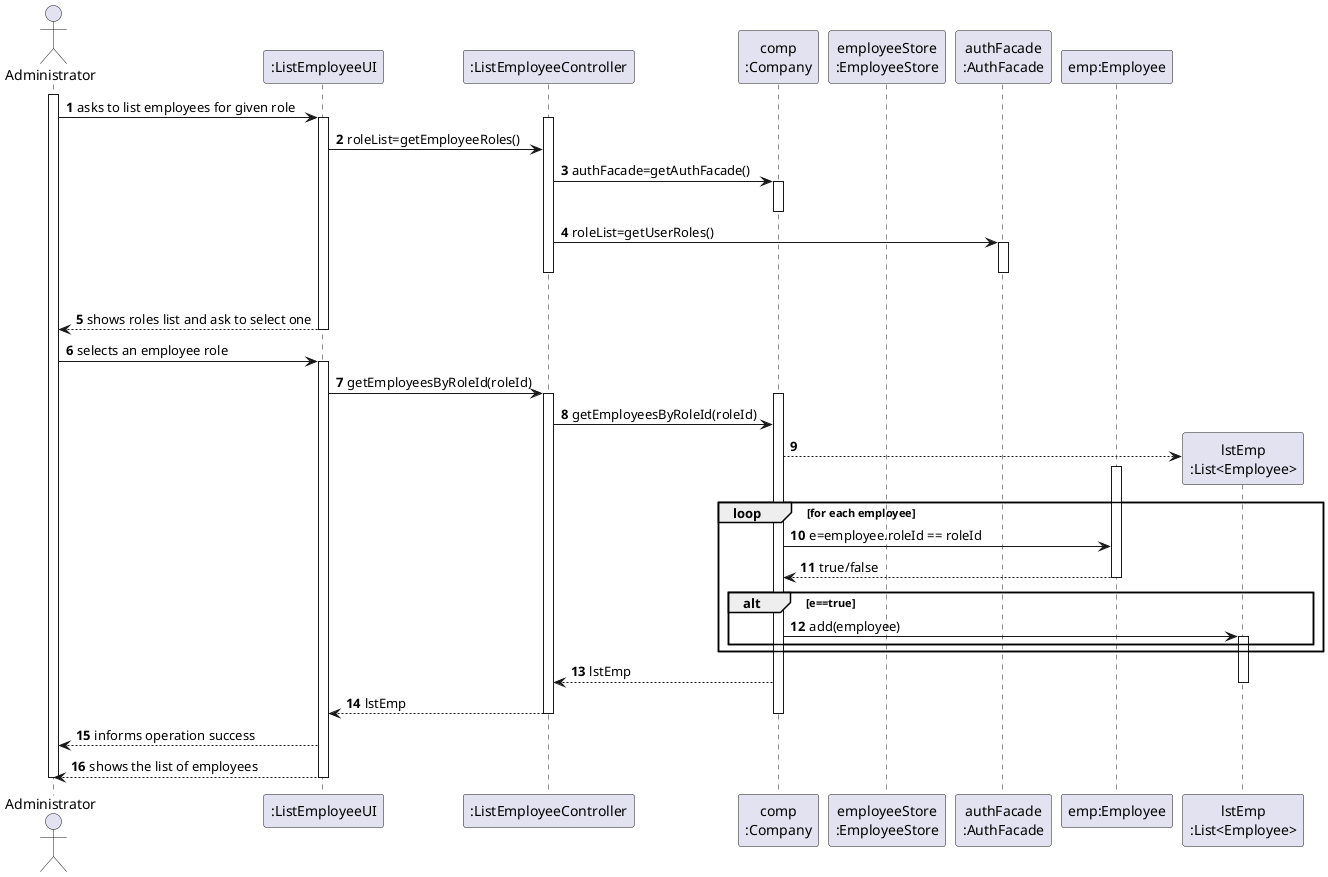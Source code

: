 @startuml
autonumber
'hide footbox
actor "Administrator" as ADM

participant ":ListEmployeeUI" as UI
participant ":ListEmployeeController" as CTRL
participant "comp\n:Company" as COMP
participant "employeeStore\n:EmployeeStore" as EMPS
participant "authFacade\n:AuthFacade" as AUTH
participant "emp:Employee" as EMP

activate ADM
ADM -> UI : asks to list employees for given role
activate UI
activate CTRL
UI -> CTRL : roleList=getEmployeeRoles()
CTRL -> COMP : authFacade=getAuthFacade()
activate COMP
deactivate COMP

CTRL -> AUTH : roleList=getUserRoles()
activate AUTH
|||
deactivate AUTH
deactivate CTRL

UI --> ADM : shows roles list and ask to select one
deactivate UI

ADM -> UI : selects an employee role
activate UI

UI -> CTRL : getEmployeesByRoleId(roleId)
activate CTRL

activate COMP
CTRL -> COMP: getEmployeesByRoleId(roleId)
create "lstEmp\n:List<Employee>" as LST
COMP --> LST

loop for each employee
  activate EMP
    COMP -> EMP: e=employee.roleId == roleId
    EMP --> COMP: true/false
  deactivate EMP
    alt e==true
        COMP -> LST: add(employee)
      activate LST
    end
end

COMP --> CTRL: lstEmp
deactivate LST
CTRL --> UI: lstEmp

deactivate COMP
deactivate CTRL
UI --> ADM : informs operation success
UI --> ADM: shows the list of employees
deactivate UI

deactivate UI
deactivate CTRL
deactivate ADM

@enduml
